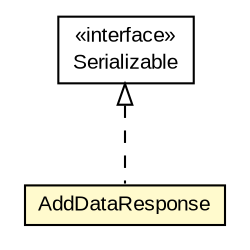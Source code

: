 #!/usr/local/bin/dot
#
# Class diagram 
# Generated by UMLGraph version R5_6-24-gf6e263 (http://www.umlgraph.org/)
#

digraph G {
	edge [fontname="arial",fontsize=10,labelfontname="arial",labelfontsize=10];
	node [fontname="arial",fontsize=10,shape=plaintext];
	nodesep=0.25;
	ranksep=0.5;
	// org.miloss.fgsms.services.interfaces.datacollector.AddDataResponse
	c99069 [label=<<table title="org.miloss.fgsms.services.interfaces.datacollector.AddDataResponse" border="0" cellborder="1" cellspacing="0" cellpadding="2" port="p" bgcolor="lemonChiffon" href="./AddDataResponse.html">
		<tr><td><table border="0" cellspacing="0" cellpadding="1">
<tr><td align="center" balign="center"> AddDataResponse </td></tr>
		</table></td></tr>
		</table>>, URL="./AddDataResponse.html", fontname="arial", fontcolor="black", fontsize=10.0];
	//org.miloss.fgsms.services.interfaces.datacollector.AddDataResponse implements java.io.Serializable
	c99831:p -> c99069:p [dir=back,arrowtail=empty,style=dashed];
	// java.io.Serializable
	c99831 [label=<<table title="java.io.Serializable" border="0" cellborder="1" cellspacing="0" cellpadding="2" port="p" href="http://java.sun.com/j2se/1.4.2/docs/api/java/io/Serializable.html">
		<tr><td><table border="0" cellspacing="0" cellpadding="1">
<tr><td align="center" balign="center"> &#171;interface&#187; </td></tr>
<tr><td align="center" balign="center"> Serializable </td></tr>
		</table></td></tr>
		</table>>, URL="http://java.sun.com/j2se/1.4.2/docs/api/java/io/Serializable.html", fontname="arial", fontcolor="black", fontsize=10.0];
}

